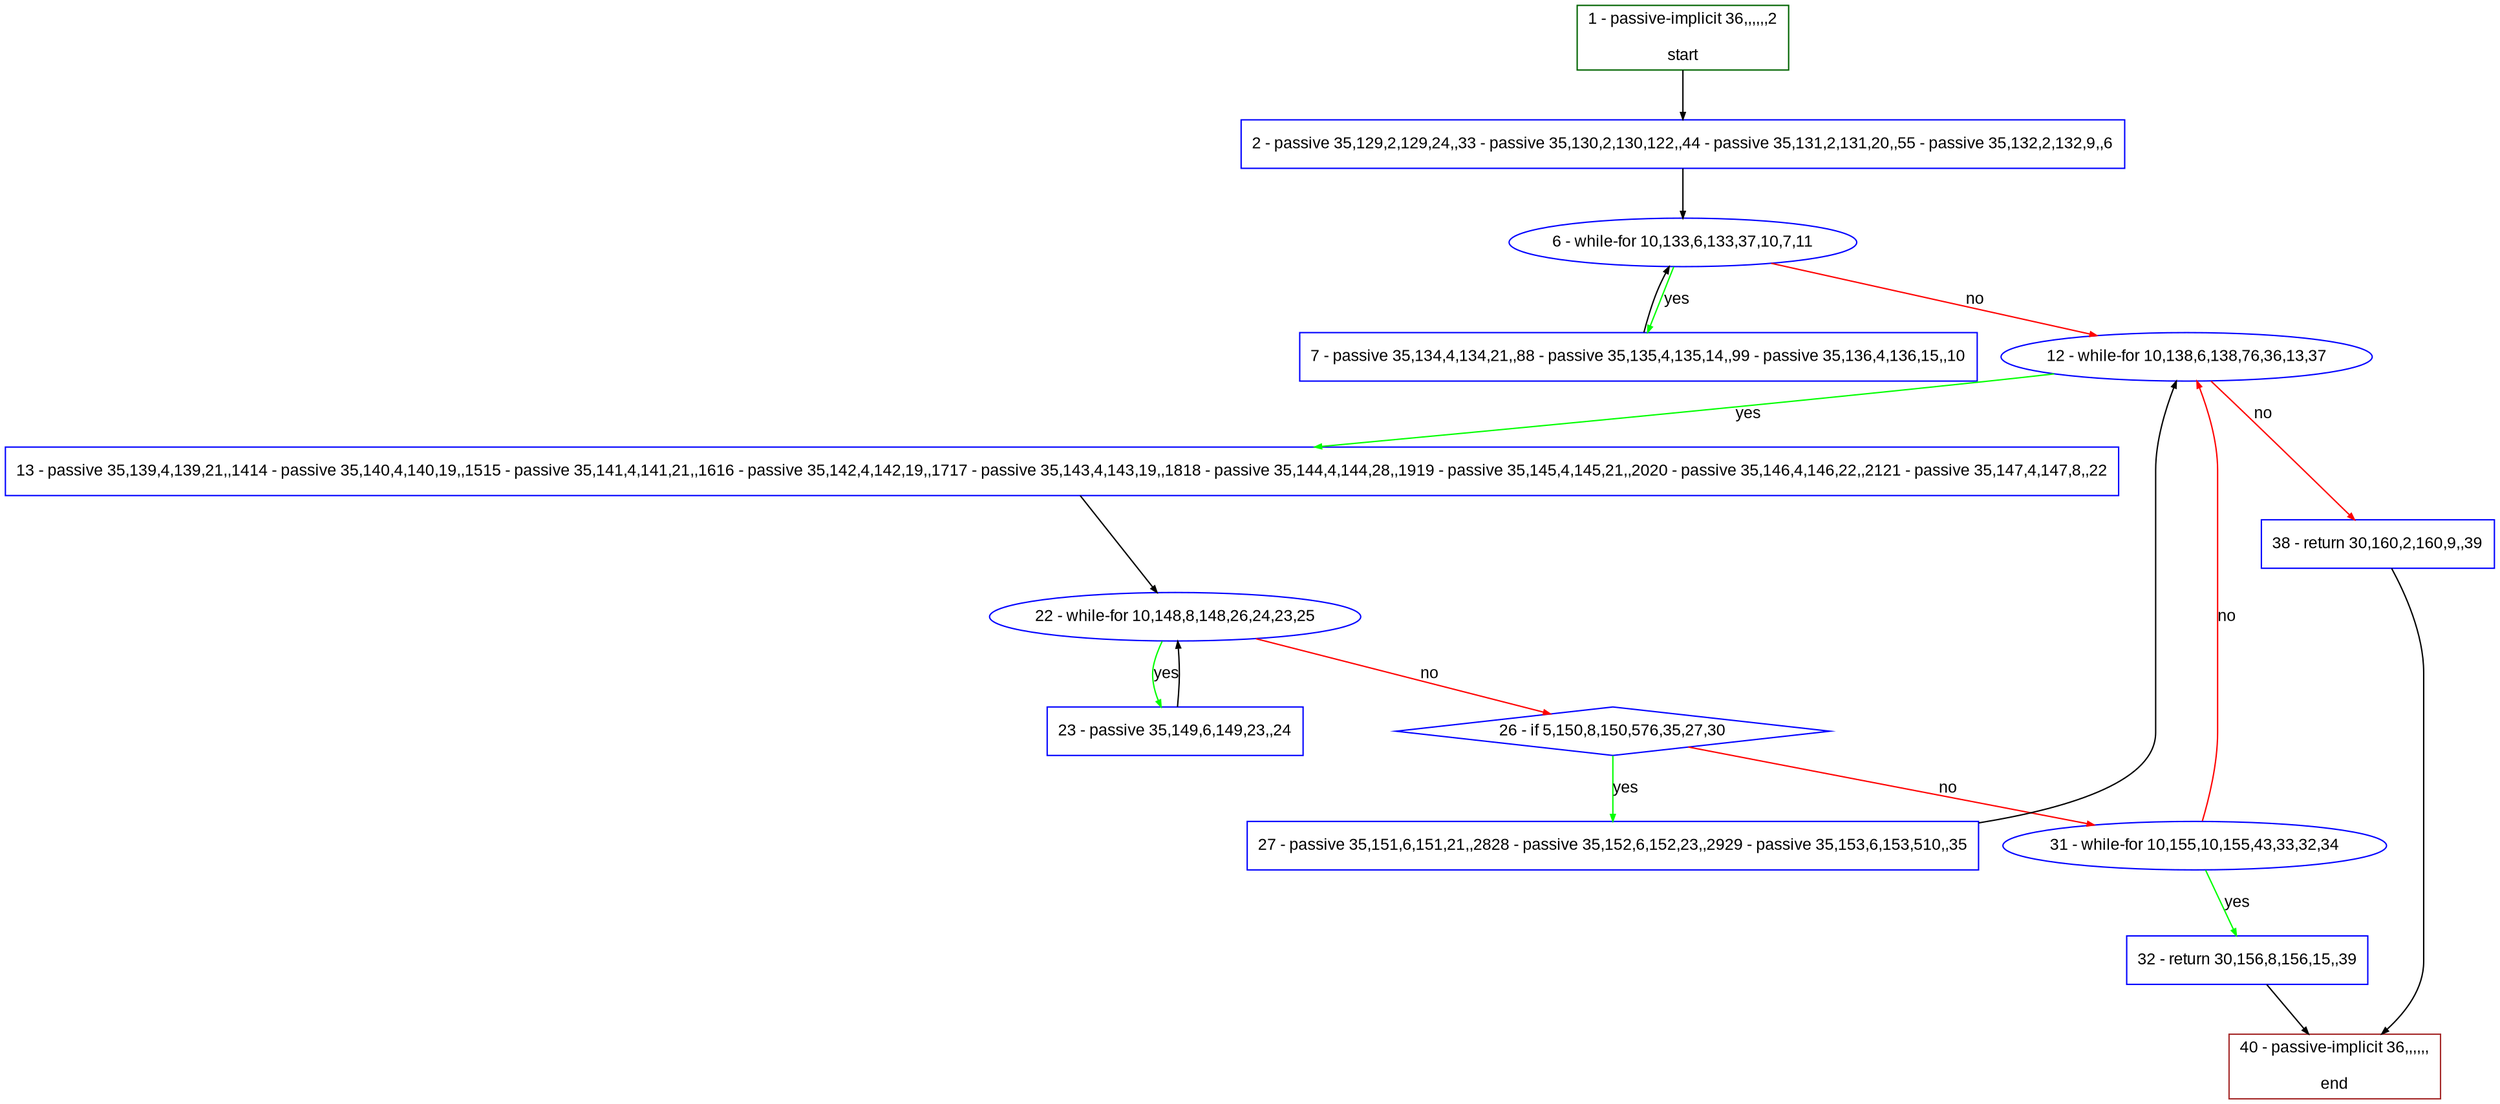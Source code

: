 digraph "" {
  graph [pack="true", label="", fontsize="12", packmode="clust", fontname="Arial", fillcolor="#FFFFCC", bgcolor="white", style="rounded,filled", compound="true"];
  node [node_initialized="no", label="", color="grey", fontsize="12", fillcolor="white", fontname="Arial", style="filled", shape="rectangle", compound="true", fixedsize="false"];
  edge [fontcolor="black", arrowhead="normal", arrowtail="none", arrowsize="0.5", ltail="", label="", color="black", fontsize="12", lhead="", fontname="Arial", dir="forward", compound="true"];
  __N1 [label="2 - passive 35,129,2,129,24,,33 - passive 35,130,2,130,122,,44 - passive 35,131,2,131,20,,55 - passive 35,132,2,132,9,,6", color="#0000ff", fillcolor="#ffffff", style="filled", shape="box"];
  __N2 [label="1 - passive-implicit 36,,,,,,2\n\nstart", color="#006400", fillcolor="#ffffff", style="filled", shape="box"];
  __N3 [label="6 - while-for 10,133,6,133,37,10,7,11", color="#0000ff", fillcolor="#ffffff", style="filled", shape="oval"];
  __N4 [label="7 - passive 35,134,4,134,21,,88 - passive 35,135,4,135,14,,99 - passive 35,136,4,136,15,,10", color="#0000ff", fillcolor="#ffffff", style="filled", shape="box"];
  __N5 [label="12 - while-for 10,138,6,138,76,36,13,37", color="#0000ff", fillcolor="#ffffff", style="filled", shape="oval"];
  __N6 [label="13 - passive 35,139,4,139,21,,1414 - passive 35,140,4,140,19,,1515 - passive 35,141,4,141,21,,1616 - passive 35,142,4,142,19,,1717 - passive 35,143,4,143,19,,1818 - passive 35,144,4,144,28,,1919 - passive 35,145,4,145,21,,2020 - passive 35,146,4,146,22,,2121 - passive 35,147,4,147,8,,22", color="#0000ff", fillcolor="#ffffff", style="filled", shape="box"];
  __N7 [label="38 - return 30,160,2,160,9,,39", color="#0000ff", fillcolor="#ffffff", style="filled", shape="box"];
  __N8 [label="22 - while-for 10,148,8,148,26,24,23,25", color="#0000ff", fillcolor="#ffffff", style="filled", shape="oval"];
  __N9 [label="23 - passive 35,149,6,149,23,,24", color="#0000ff", fillcolor="#ffffff", style="filled", shape="box"];
  __N10 [label="26 - if 5,150,8,150,576,35,27,30", color="#0000ff", fillcolor="#ffffff", style="filled", shape="diamond"];
  __N11 [label="27 - passive 35,151,6,151,21,,2828 - passive 35,152,6,152,23,,2929 - passive 35,153,6,153,510,,35", color="#0000ff", fillcolor="#ffffff", style="filled", shape="box"];
  __N12 [label="31 - while-for 10,155,10,155,43,33,32,34", color="#0000ff", fillcolor="#ffffff", style="filled", shape="oval"];
  __N13 [label="32 - return 30,156,8,156,15,,39", color="#0000ff", fillcolor="#ffffff", style="filled", shape="box"];
  __N14 [label="40 - passive-implicit 36,,,,,,\n\nend", color="#a52a2a", fillcolor="#ffffff", style="filled", shape="box"];
  __N2 -> __N1 [arrowhead="normal", arrowtail="none", color="#000000", label="", dir="forward"];
  __N1 -> __N3 [arrowhead="normal", arrowtail="none", color="#000000", label="", dir="forward"];
  __N3 -> __N4 [arrowhead="normal", arrowtail="none", color="#00ff00", label="yes", dir="forward"];
  __N4 -> __N3 [arrowhead="normal", arrowtail="none", color="#000000", label="", dir="forward"];
  __N3 -> __N5 [arrowhead="normal", arrowtail="none", color="#ff0000", label="no", dir="forward"];
  __N5 -> __N6 [arrowhead="normal", arrowtail="none", color="#00ff00", label="yes", dir="forward"];
  __N5 -> __N7 [arrowhead="normal", arrowtail="none", color="#ff0000", label="no", dir="forward"];
  __N6 -> __N8 [arrowhead="normal", arrowtail="none", color="#000000", label="", dir="forward"];
  __N8 -> __N9 [arrowhead="normal", arrowtail="none", color="#00ff00", label="yes", dir="forward"];
  __N9 -> __N8 [arrowhead="normal", arrowtail="none", color="#000000", label="", dir="forward"];
  __N8 -> __N10 [arrowhead="normal", arrowtail="none", color="#ff0000", label="no", dir="forward"];
  __N10 -> __N11 [arrowhead="normal", arrowtail="none", color="#00ff00", label="yes", dir="forward"];
  __N10 -> __N12 [arrowhead="normal", arrowtail="none", color="#ff0000", label="no", dir="forward"];
  __N11 -> __N5 [arrowhead="normal", arrowtail="none", color="#000000", label="", dir="forward"];
  __N12 -> __N5 [arrowhead="normal", arrowtail="none", color="#ff0000", label="no", dir="forward"];
  __N12 -> __N13 [arrowhead="normal", arrowtail="none", color="#00ff00", label="yes", dir="forward"];
  __N13 -> __N14 [arrowhead="normal", arrowtail="none", color="#000000", label="", dir="forward"];
  __N7 -> __N14 [arrowhead="normal", arrowtail="none", color="#000000", label="", dir="forward"];
}
